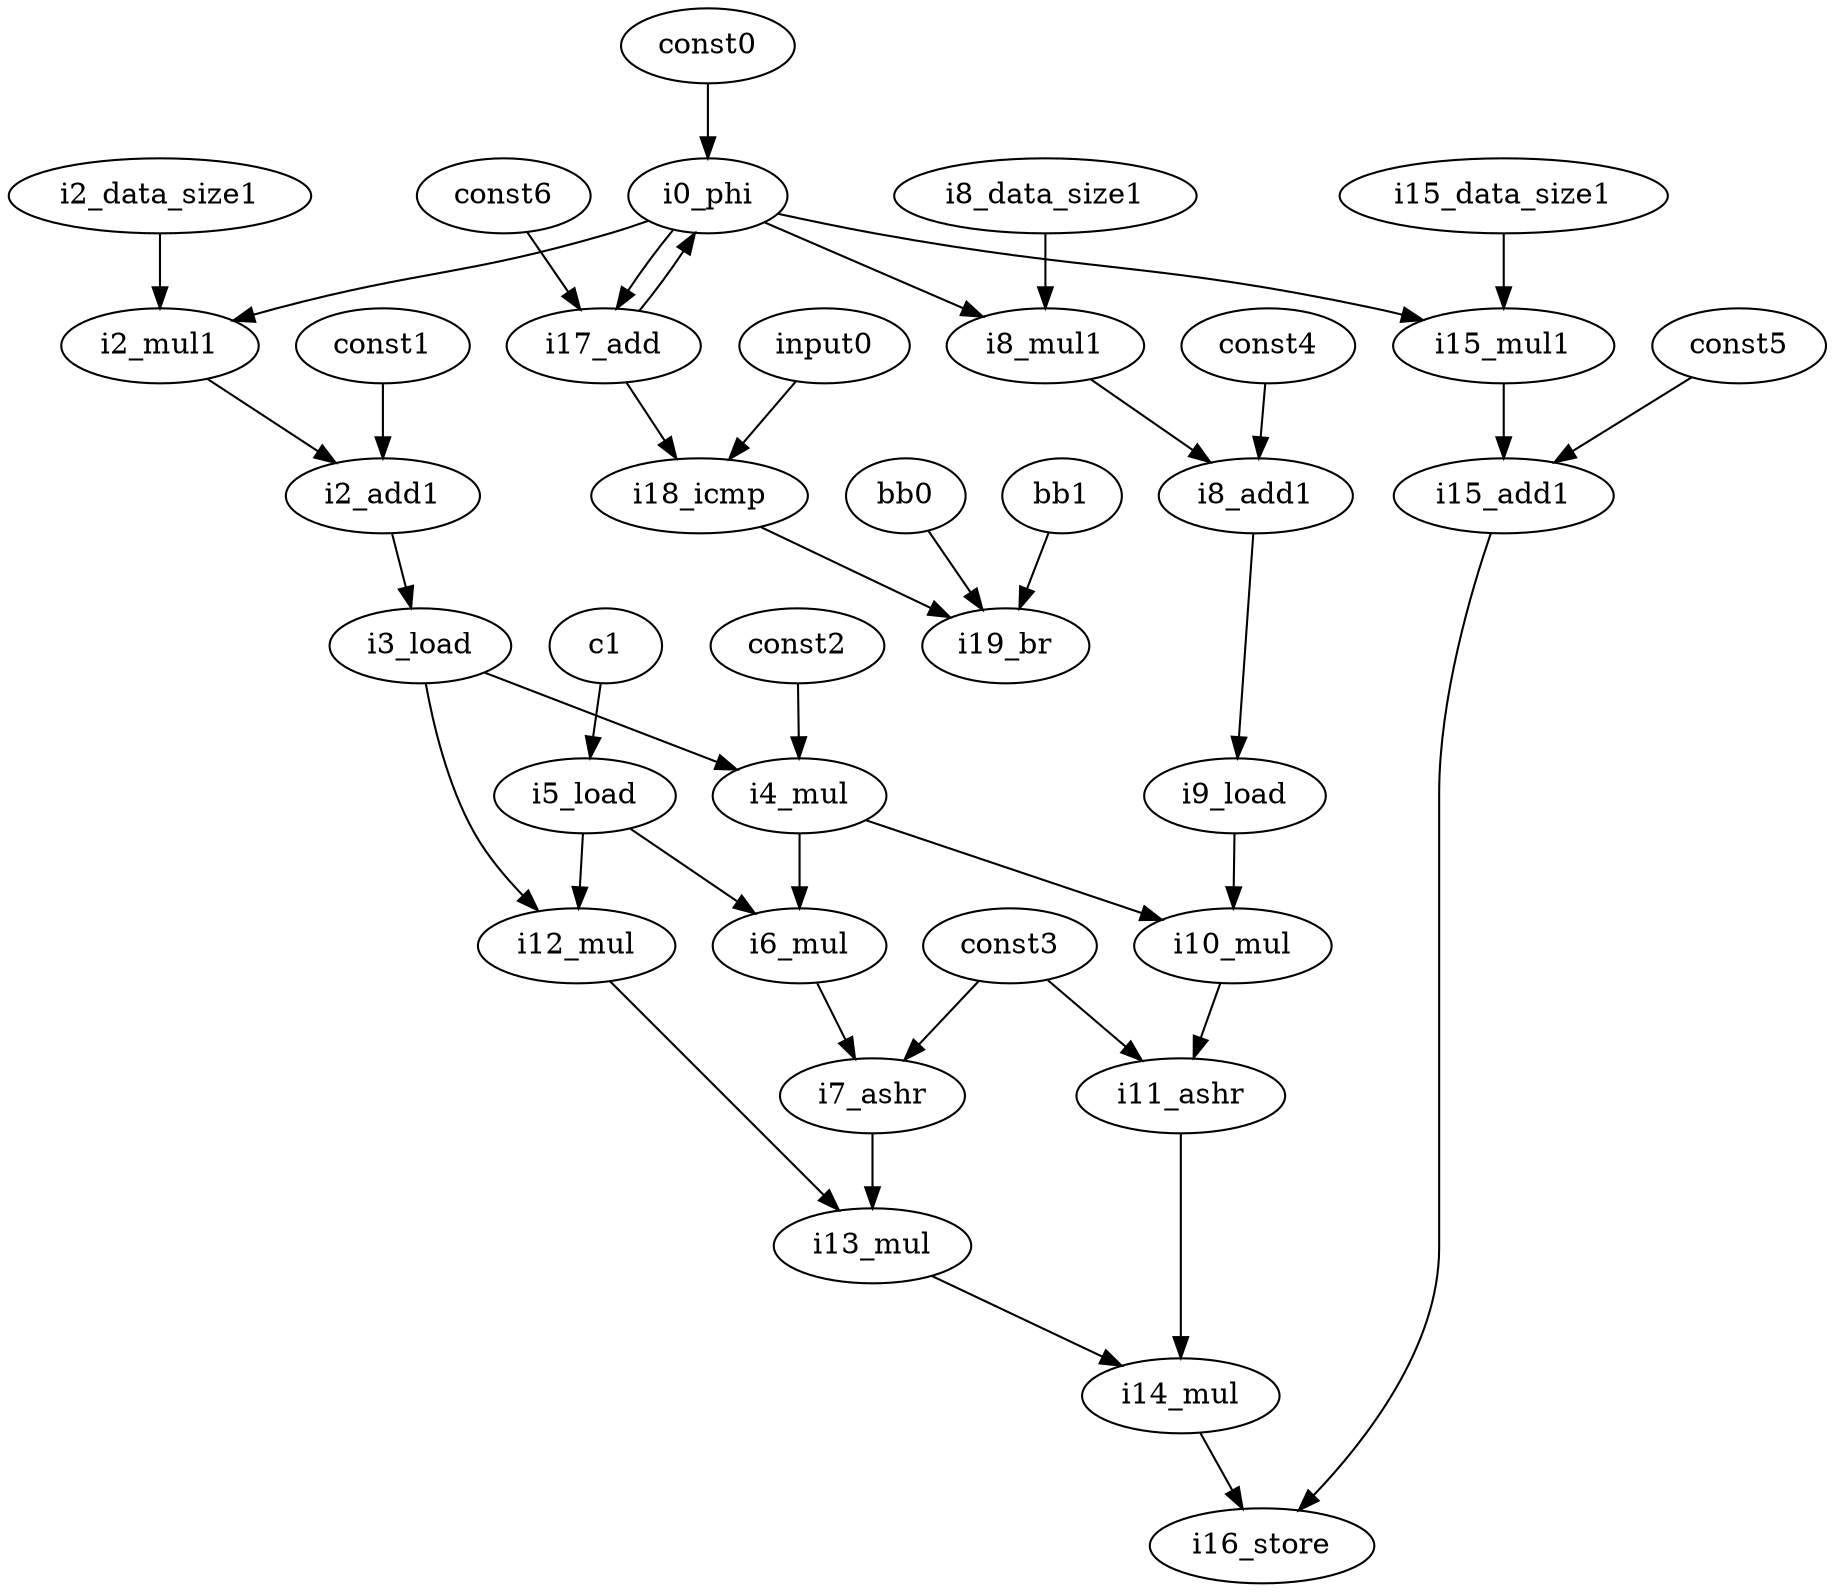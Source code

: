 digraph G {
    const0 [opcode=const, constVal="8"];
    i0_phi [opcode=phi];
    const1 [opcode=const, constVal="2560"];
    i2_data_size1 [opcode=const, constVal="4"];
    i2_mul1 [opcode=mul];
    i2_add1 [opcode=add];
    i3_load [opcode=load];
    const2 [opcode=const, constVal="3"];
    i4_mul [opcode=mul];
    c1 [opcode=input];
    i5_load [opcode=load];
    i6_mul [opcode=mul];
    const3 [opcode=const, constVal="2"];
    i7_ashr [opcode=ashr];
    const4 [opcode=const, constVal="3584"];
    i8_data_size1 [opcode=const, constVal="4"];
    i8_mul1 [opcode=mul];
    i8_add1 [opcode=add];
    i9_load [opcode=load];
    i10_mul [opcode=mul];
    i11_ashr [opcode=ashr];
    i12_mul [opcode=mul];
    i13_mul [opcode=mul];
    i14_mul [opcode=mul];
    const5 [opcode=const, constVal="2816"];
    i15_data_size1 [opcode=const, constVal="4"];
    i15_mul1 [opcode=mul];
    i15_add1 [opcode=add];
    i16_store [opcode=store];
    const6 [opcode=const, constVal="1"];
    i17_add [opcode=add];
    input0 [opcode=input];
    i18_icmp [opcode=icmp];
    bb0 [opcode=input];
    bb1 [opcode=input];
    i19_br [opcode=br];
    const0 -> i0_phi [operand=LHS];
    i0_phi -> i2_mul1 [operand=any2input];
    i0_phi -> i8_mul1 [operand=any2input];
    i0_phi -> i15_mul1 [operand=any2input];
    i0_phi -> i17_add [operand=any2input];
    const1 -> i2_add1 [operand=any2input];
    i2_data_size1 -> i2_mul1 [operand=any2input];
    i2_mul1 -> i2_add1 [operand=any2input];
    i2_add1 -> i3_load [operand=addr];
    i3_load -> i4_mul [operand=any2input];
    i3_load -> i12_mul [operand=any2input];
    const2 -> i4_mul [operand=any2input];
    i4_mul -> i6_mul [operand=any2input];
    i4_mul -> i10_mul [operand=any2input];
    c1 -> i5_load [operand=addr];
    i5_load -> i6_mul [operand=any2input];
    i5_load -> i12_mul [operand=any2input];
    i6_mul -> i7_ashr [operand=LHS];
    const3 -> i7_ashr [operand=RHS];
    const3 -> i11_ashr [operand=RHS];
    i7_ashr -> i13_mul [operand=any2input];
    const4 -> i8_add1 [operand=any2input];
    i8_data_size1 -> i8_mul1 [operand=any2input];
    i8_mul1 -> i8_add1 [operand=any2input];
    i8_add1 -> i9_load [operand=addr];
    i9_load -> i10_mul [operand=any2input];
    i10_mul -> i11_ashr [operand=LHS];
    i11_ashr -> i14_mul [operand=any2input];
    i12_mul -> i13_mul [operand=any2input];
    i13_mul -> i14_mul [operand=any2input];
    i14_mul -> i16_store [operand=data];
    const5 -> i15_add1 [operand=any2input];
    i15_data_size1 -> i15_mul1 [operand=any2input];
    i15_mul1 -> i15_add1 [operand=any2input];
    i15_add1 -> i16_store [operand=addr];
    const6 -> i17_add [operand=any2input];
    i17_add -> i0_phi [operand=RHS];
    i17_add -> i18_icmp [operand=LHS];
    input0 -> i18_icmp [operand=RHS];
    i18_icmp -> i19_br [operand=branch_cond];
    bb0 -> i19_br [operand=branch_true];
    bb1 -> i19_br [operand=branch_false];
}
